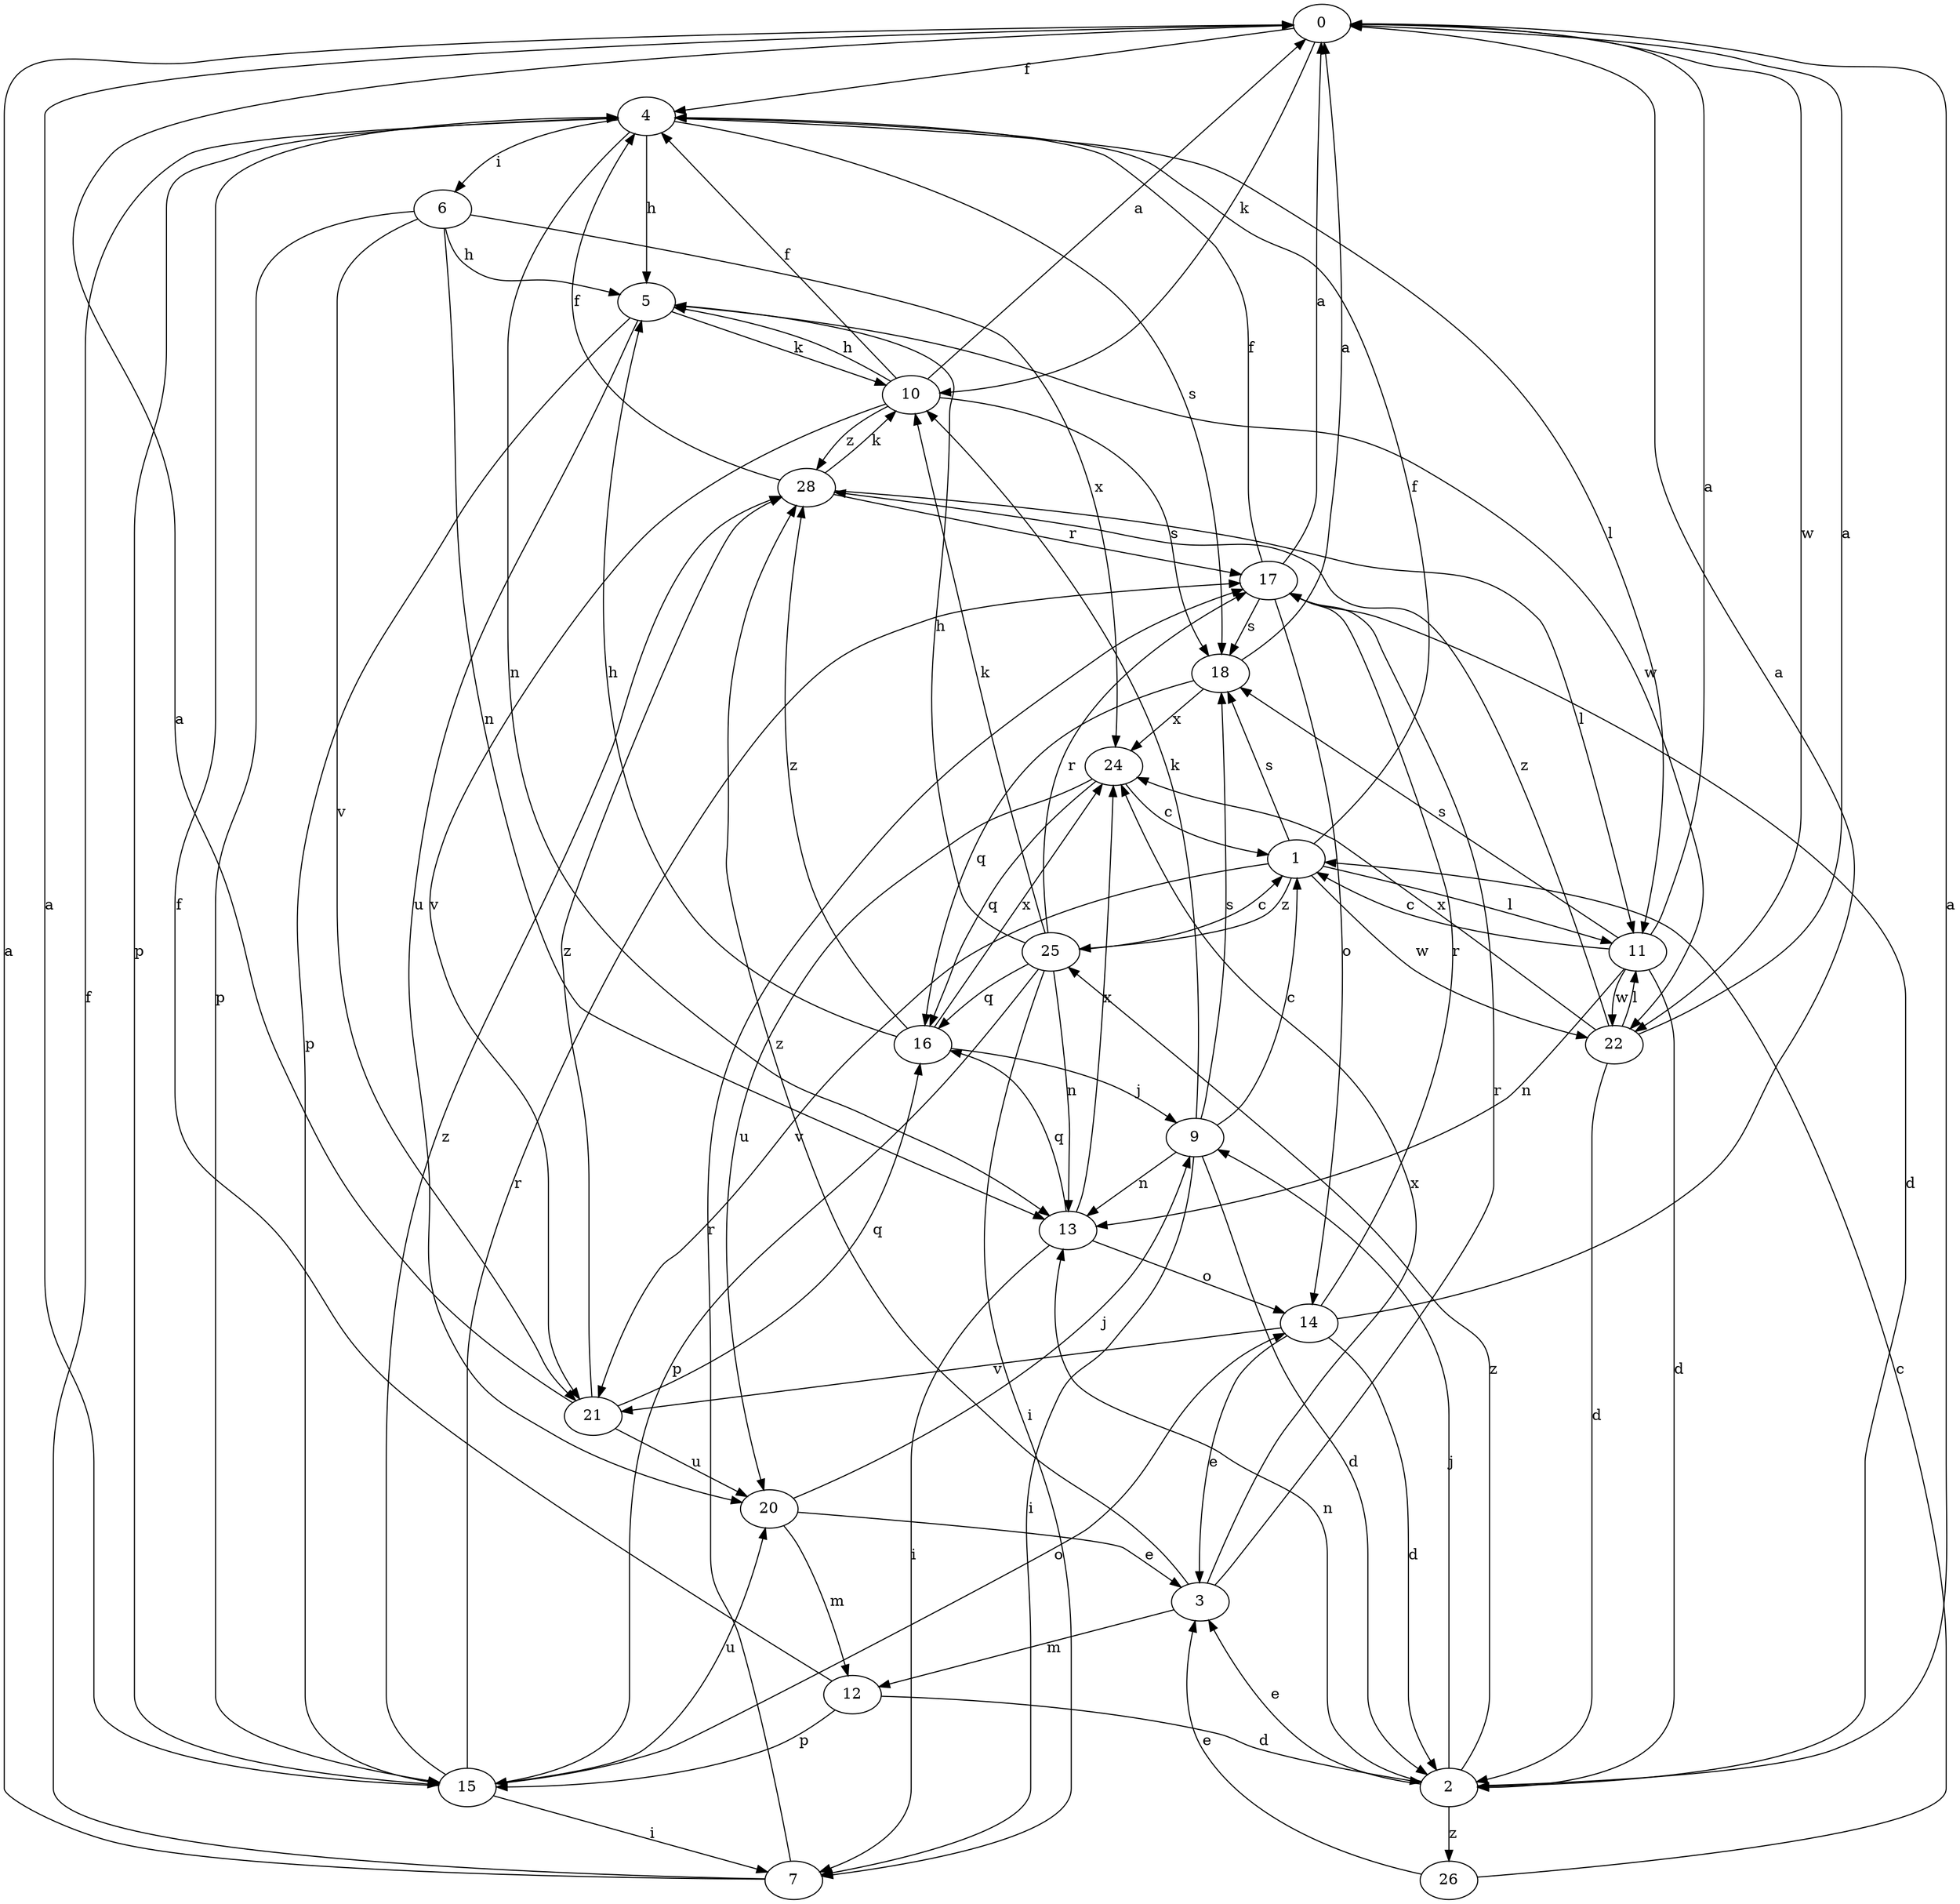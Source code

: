 strict digraph  {
0;
1;
2;
3;
4;
5;
6;
7;
9;
10;
11;
12;
13;
14;
15;
16;
17;
18;
20;
21;
22;
24;
25;
26;
28;
0 -> 4  [label=f];
0 -> 10  [label=k];
0 -> 22  [label=w];
1 -> 4  [label=f];
1 -> 11  [label=l];
1 -> 18  [label=s];
1 -> 21  [label=v];
1 -> 22  [label=w];
1 -> 25  [label=z];
2 -> 0  [label=a];
2 -> 3  [label=e];
2 -> 9  [label=j];
2 -> 13  [label=n];
2 -> 25  [label=z];
2 -> 26  [label=z];
3 -> 12  [label=m];
3 -> 17  [label=r];
3 -> 24  [label=x];
3 -> 28  [label=z];
4 -> 5  [label=h];
4 -> 6  [label=i];
4 -> 11  [label=l];
4 -> 13  [label=n];
4 -> 15  [label=p];
4 -> 18  [label=s];
5 -> 10  [label=k];
5 -> 15  [label=p];
5 -> 20  [label=u];
5 -> 22  [label=w];
6 -> 5  [label=h];
6 -> 13  [label=n];
6 -> 15  [label=p];
6 -> 21  [label=v];
6 -> 24  [label=x];
7 -> 0  [label=a];
7 -> 4  [label=f];
7 -> 17  [label=r];
9 -> 1  [label=c];
9 -> 2  [label=d];
9 -> 7  [label=i];
9 -> 10  [label=k];
9 -> 13  [label=n];
9 -> 18  [label=s];
10 -> 0  [label=a];
10 -> 4  [label=f];
10 -> 5  [label=h];
10 -> 18  [label=s];
10 -> 21  [label=v];
10 -> 28  [label=z];
11 -> 0  [label=a];
11 -> 1  [label=c];
11 -> 2  [label=d];
11 -> 13  [label=n];
11 -> 18  [label=s];
11 -> 22  [label=w];
12 -> 2  [label=d];
12 -> 4  [label=f];
12 -> 15  [label=p];
13 -> 7  [label=i];
13 -> 14  [label=o];
13 -> 16  [label=q];
13 -> 24  [label=x];
14 -> 0  [label=a];
14 -> 2  [label=d];
14 -> 3  [label=e];
14 -> 17  [label=r];
14 -> 21  [label=v];
15 -> 0  [label=a];
15 -> 7  [label=i];
15 -> 14  [label=o];
15 -> 17  [label=r];
15 -> 20  [label=u];
15 -> 28  [label=z];
16 -> 5  [label=h];
16 -> 9  [label=j];
16 -> 24  [label=x];
16 -> 28  [label=z];
17 -> 0  [label=a];
17 -> 2  [label=d];
17 -> 4  [label=f];
17 -> 14  [label=o];
17 -> 18  [label=s];
18 -> 0  [label=a];
18 -> 16  [label=q];
18 -> 24  [label=x];
20 -> 3  [label=e];
20 -> 9  [label=j];
20 -> 12  [label=m];
21 -> 0  [label=a];
21 -> 16  [label=q];
21 -> 20  [label=u];
21 -> 28  [label=z];
22 -> 0  [label=a];
22 -> 2  [label=d];
22 -> 11  [label=l];
22 -> 24  [label=x];
22 -> 28  [label=z];
24 -> 1  [label=c];
24 -> 16  [label=q];
24 -> 20  [label=u];
25 -> 1  [label=c];
25 -> 5  [label=h];
25 -> 7  [label=i];
25 -> 10  [label=k];
25 -> 13  [label=n];
25 -> 15  [label=p];
25 -> 16  [label=q];
25 -> 17  [label=r];
26 -> 1  [label=c];
26 -> 3  [label=e];
28 -> 4  [label=f];
28 -> 10  [label=k];
28 -> 11  [label=l];
28 -> 17  [label=r];
}
